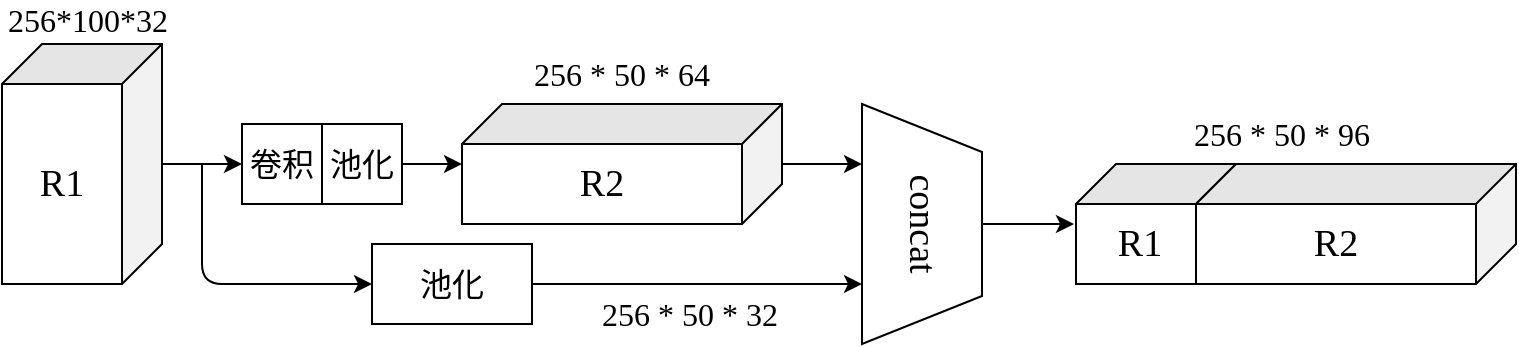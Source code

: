 <mxfile version="12.7.9" type="github">
  <diagram id="qBqB7yWqQwRtmxhurrX3" name="Page-1">
    <mxGraphModel dx="1019" dy="519" grid="1" gridSize="10" guides="1" tooltips="1" connect="1" arrows="1" fold="1" page="1" pageScale="1" pageWidth="827" pageHeight="1169" math="0" shadow="0">
      <root>
        <mxCell id="0" />
        <mxCell id="1" parent="0" />
        <mxCell id="oBfR3ffEFmptnwIIL1fz-1" value="" style="shape=cube;whiteSpace=wrap;html=1;boundedLbl=1;backgroundOutline=1;darkOpacity=0.05;darkOpacity2=0.1;rotation=90;fontFamily=Times New Roman;" vertex="1" parent="1">
          <mxGeometry x="100" y="570" width="120" height="80" as="geometry" />
        </mxCell>
        <mxCell id="oBfR3ffEFmptnwIIL1fz-10" value="" style="edgeStyle=orthogonalEdgeStyle;rounded=0;orthogonalLoop=1;jettySize=auto;html=1;fontFamily=Times New Roman;" edge="1" parent="1" source="oBfR3ffEFmptnwIIL1fz-1" target="oBfR3ffEFmptnwIIL1fz-4">
          <mxGeometry relative="1" as="geometry" />
        </mxCell>
        <mxCell id="oBfR3ffEFmptnwIIL1fz-14" value="" style="edgeStyle=orthogonalEdgeStyle;rounded=0;orthogonalLoop=1;jettySize=auto;html=1;entryX=0.25;entryY=1;entryDx=0;entryDy=0;fontFamily=Times New Roman;" edge="1" parent="1" source="oBfR3ffEFmptnwIIL1fz-2" target="oBfR3ffEFmptnwIIL1fz-13">
          <mxGeometry relative="1" as="geometry">
            <Array as="points" />
          </mxGeometry>
        </mxCell>
        <mxCell id="oBfR3ffEFmptnwIIL1fz-2" value="" style="shape=cube;whiteSpace=wrap;html=1;boundedLbl=1;backgroundOutline=1;darkOpacity=0.05;darkOpacity2=0.1;rotation=90;fontFamily=Times New Roman;" vertex="1" parent="1">
          <mxGeometry x="400" y="530" width="60" height="160" as="geometry" />
        </mxCell>
        <mxCell id="oBfR3ffEFmptnwIIL1fz-4" value="卷积" style="rounded=0;whiteSpace=wrap;html=1;fontFamily=Times New Roman;fontSize=16;" vertex="1" parent="1">
          <mxGeometry x="240" y="590" width="40" height="40" as="geometry" />
        </mxCell>
        <mxCell id="oBfR3ffEFmptnwIIL1fz-11" value="" style="edgeStyle=orthogonalEdgeStyle;rounded=0;orthogonalLoop=1;jettySize=auto;html=1;fontFamily=Times New Roman;" edge="1" parent="1" source="oBfR3ffEFmptnwIIL1fz-5" target="oBfR3ffEFmptnwIIL1fz-2">
          <mxGeometry relative="1" as="geometry" />
        </mxCell>
        <mxCell id="oBfR3ffEFmptnwIIL1fz-5" value="池化" style="rounded=0;whiteSpace=wrap;html=1;fontFamily=Times New Roman;fontSize=16;" vertex="1" parent="1">
          <mxGeometry x="280" y="590" width="40" height="40" as="geometry" />
        </mxCell>
        <mxCell id="oBfR3ffEFmptnwIIL1fz-19" value="" style="edgeStyle=orthogonalEdgeStyle;rounded=0;orthogonalLoop=1;jettySize=auto;html=1;entryX=0.75;entryY=1;entryDx=0;entryDy=0;fontFamily=Times New Roman;" edge="1" parent="1" source="oBfR3ffEFmptnwIIL1fz-12" target="oBfR3ffEFmptnwIIL1fz-13">
          <mxGeometry relative="1" as="geometry">
            <mxPoint x="510" y="670" as="targetPoint" />
          </mxGeometry>
        </mxCell>
        <mxCell id="oBfR3ffEFmptnwIIL1fz-12" value="池化" style="rounded=0;whiteSpace=wrap;html=1;fontFamily=Times New Roman;fontSize=16;" vertex="1" parent="1">
          <mxGeometry x="305" y="650" width="80" height="40" as="geometry" />
        </mxCell>
        <mxCell id="oBfR3ffEFmptnwIIL1fz-13" value="&lt;font style=&quot;font-size: 19px&quot;&gt;concat&lt;/font&gt;" style="shape=trapezoid;perimeter=trapezoidPerimeter;whiteSpace=wrap;html=1;rotation=90;fontFamily=Times New Roman;fontSize=16;" vertex="1" parent="1">
          <mxGeometry x="520" y="610" width="120" height="60" as="geometry" />
        </mxCell>
        <mxCell id="oBfR3ffEFmptnwIIL1fz-15" value="" style="endArrow=classic;html=1;entryX=0;entryY=0.5;entryDx=0;entryDy=0;fontFamily=Times New Roman;" edge="1" parent="1" target="oBfR3ffEFmptnwIIL1fz-12">
          <mxGeometry width="50" height="50" relative="1" as="geometry">
            <mxPoint x="220" y="610" as="sourcePoint" />
            <mxPoint x="260" y="680" as="targetPoint" />
            <Array as="points">
              <mxPoint x="220" y="670" />
            </Array>
          </mxGeometry>
        </mxCell>
        <mxCell id="oBfR3ffEFmptnwIIL1fz-21" value="" style="shape=cube;whiteSpace=wrap;html=1;boundedLbl=1;backgroundOutline=1;darkOpacity=0.05;darkOpacity2=0.1;rotation=90;fontFamily=Times New Roman;" vertex="1" parent="1">
          <mxGeometry x="667" y="600" width="60" height="80" as="geometry" />
        </mxCell>
        <mxCell id="oBfR3ffEFmptnwIIL1fz-22" value="" style="shape=cube;whiteSpace=wrap;html=1;boundedLbl=1;backgroundOutline=1;darkOpacity=0.05;darkOpacity2=0.1;rotation=90;fontFamily=Times New Roman;" vertex="1" parent="1">
          <mxGeometry x="767" y="560" width="60" height="160" as="geometry" />
        </mxCell>
        <mxCell id="oBfR3ffEFmptnwIIL1fz-24" value="" style="endArrow=classic;html=1;exitX=0.5;exitY=0;exitDx=0;exitDy=0;fontFamily=Times New Roman;" edge="1" parent="1" source="oBfR3ffEFmptnwIIL1fz-13">
          <mxGeometry width="50" height="50" relative="1" as="geometry">
            <mxPoint x="640" y="810" as="sourcePoint" />
            <mxPoint x="656" y="640" as="targetPoint" />
          </mxGeometry>
        </mxCell>
        <mxCell id="oBfR3ffEFmptnwIIL1fz-26" value="&lt;font style=&quot;vertical-align: inherit; font-size: 16px;&quot;&gt;&lt;font style=&quot;vertical-align: inherit; font-size: 16px;&quot;&gt;256*100*32&lt;/font&gt;&lt;/font&gt;" style="text;html=1;strokeColor=none;fillColor=none;align=center;verticalAlign=middle;whiteSpace=wrap;rounded=0;fontFamily=Times New Roman;fontSize=16;" vertex="1" parent="1">
          <mxGeometry x="143" y="528" width="40" height="20" as="geometry" />
        </mxCell>
        <mxCell id="oBfR3ffEFmptnwIIL1fz-27" value="&lt;font style=&quot;vertical-align: inherit; font-size: 16px;&quot;&gt;&lt;font style=&quot;vertical-align: inherit; font-size: 16px;&quot;&gt;&lt;font style=&quot;vertical-align: inherit; font-size: 16px;&quot;&gt;&lt;font style=&quot;vertical-align: inherit; font-size: 16px;&quot;&gt;256 * 50 * 64&lt;/font&gt;&lt;/font&gt;&lt;/font&gt;&lt;/font&gt;" style="text;html=1;strokeColor=none;fillColor=none;align=center;verticalAlign=middle;whiteSpace=wrap;rounded=0;fontFamily=Times New Roman;fontSize=16;" vertex="1" parent="1">
          <mxGeometry x="375" y="555" width="110" height="20" as="geometry" />
        </mxCell>
        <mxCell id="oBfR3ffEFmptnwIIL1fz-28" value="&lt;font style=&quot;vertical-align: inherit; font-size: 16px;&quot;&gt;&lt;font style=&quot;vertical-align: inherit; font-size: 16px;&quot;&gt;&lt;font style=&quot;vertical-align: inherit; font-size: 16px;&quot;&gt;&lt;font style=&quot;vertical-align: inherit; font-size: 16px;&quot;&gt;&lt;font style=&quot;vertical-align: inherit; font-size: 16px;&quot;&gt;&lt;font style=&quot;vertical-align: inherit; font-size: 16px;&quot;&gt;&lt;font style=&quot;vertical-align: inherit; font-size: 16px;&quot;&gt;&lt;font style=&quot;vertical-align: inherit; font-size: 16px;&quot;&gt;256 * 50 * 32&lt;br style=&quot;font-size: 16px;&quot;&gt;&lt;/font&gt;&lt;/font&gt;&lt;/font&gt;&lt;/font&gt;&lt;/font&gt;&lt;/font&gt;&lt;/font&gt;&lt;/font&gt;" style="text;html=1;strokeColor=none;fillColor=none;align=center;verticalAlign=middle;whiteSpace=wrap;rounded=0;fontFamily=Times New Roman;fontSize=16;" vertex="1" parent="1">
          <mxGeometry x="409" y="675" width="110" height="20" as="geometry" />
        </mxCell>
        <mxCell id="oBfR3ffEFmptnwIIL1fz-31" value="&lt;font style=&quot;vertical-align: inherit; font-size: 16px;&quot;&gt;&lt;font style=&quot;vertical-align: inherit; font-size: 16px;&quot;&gt;&lt;font style=&quot;vertical-align: inherit; font-size: 16px;&quot;&gt;&lt;font style=&quot;vertical-align: inherit; font-size: 16px;&quot;&gt;&lt;font style=&quot;vertical-align: inherit; font-size: 16px;&quot;&gt;&lt;font style=&quot;vertical-align: inherit; font-size: 16px;&quot;&gt;&lt;font style=&quot;vertical-align: inherit; font-size: 16px;&quot;&gt;&lt;font style=&quot;vertical-align: inherit; font-size: 16px;&quot;&gt;256 * 50 * 96&lt;/font&gt;&lt;/font&gt;&lt;/font&gt;&lt;/font&gt;&lt;/font&gt;&lt;/font&gt;&lt;/font&gt;&lt;/font&gt;" style="text;html=1;strokeColor=none;fillColor=none;align=center;verticalAlign=middle;whiteSpace=wrap;rounded=0;fontFamily=Times New Roman;fontSize=16;" vertex="1" parent="1">
          <mxGeometry x="710" y="585" width="100" height="20" as="geometry" />
        </mxCell>
        <mxCell id="oBfR3ffEFmptnwIIL1fz-32" value="&lt;font style=&quot;font-size: 19px&quot;&gt;R1&lt;/font&gt;" style="text;html=1;strokeColor=none;fillColor=none;align=center;verticalAlign=middle;whiteSpace=wrap;rounded=0;fontFamily=Times New Roman;" vertex="1" parent="1">
          <mxGeometry x="130" y="610" width="40" height="20" as="geometry" />
        </mxCell>
        <mxCell id="oBfR3ffEFmptnwIIL1fz-33" value="R2" style="text;html=1;strokeColor=none;fillColor=none;align=center;verticalAlign=middle;whiteSpace=wrap;rounded=0;fontFamily=Times New Roman;fontSize=19;" vertex="1" parent="1">
          <mxGeometry x="400" y="610" width="40" height="20" as="geometry" />
        </mxCell>
        <mxCell id="oBfR3ffEFmptnwIIL1fz-35" value="&lt;font style=&quot;font-size: 19px&quot;&gt;R1&lt;/font&gt;" style="text;html=1;strokeColor=none;fillColor=none;align=center;verticalAlign=middle;whiteSpace=wrap;rounded=0;fontFamily=Times New Roman;" vertex="1" parent="1">
          <mxGeometry x="669" y="640" width="40" height="20" as="geometry" />
        </mxCell>
        <mxCell id="oBfR3ffEFmptnwIIL1fz-36" value="&lt;font style=&quot;font-size: 19px&quot;&gt;R2&lt;/font&gt;" style="text;html=1;strokeColor=none;fillColor=none;align=center;verticalAlign=middle;whiteSpace=wrap;rounded=0;fontFamily=Times New Roman;" vertex="1" parent="1">
          <mxGeometry x="767" y="640" width="40" height="20" as="geometry" />
        </mxCell>
      </root>
    </mxGraphModel>
  </diagram>
</mxfile>
